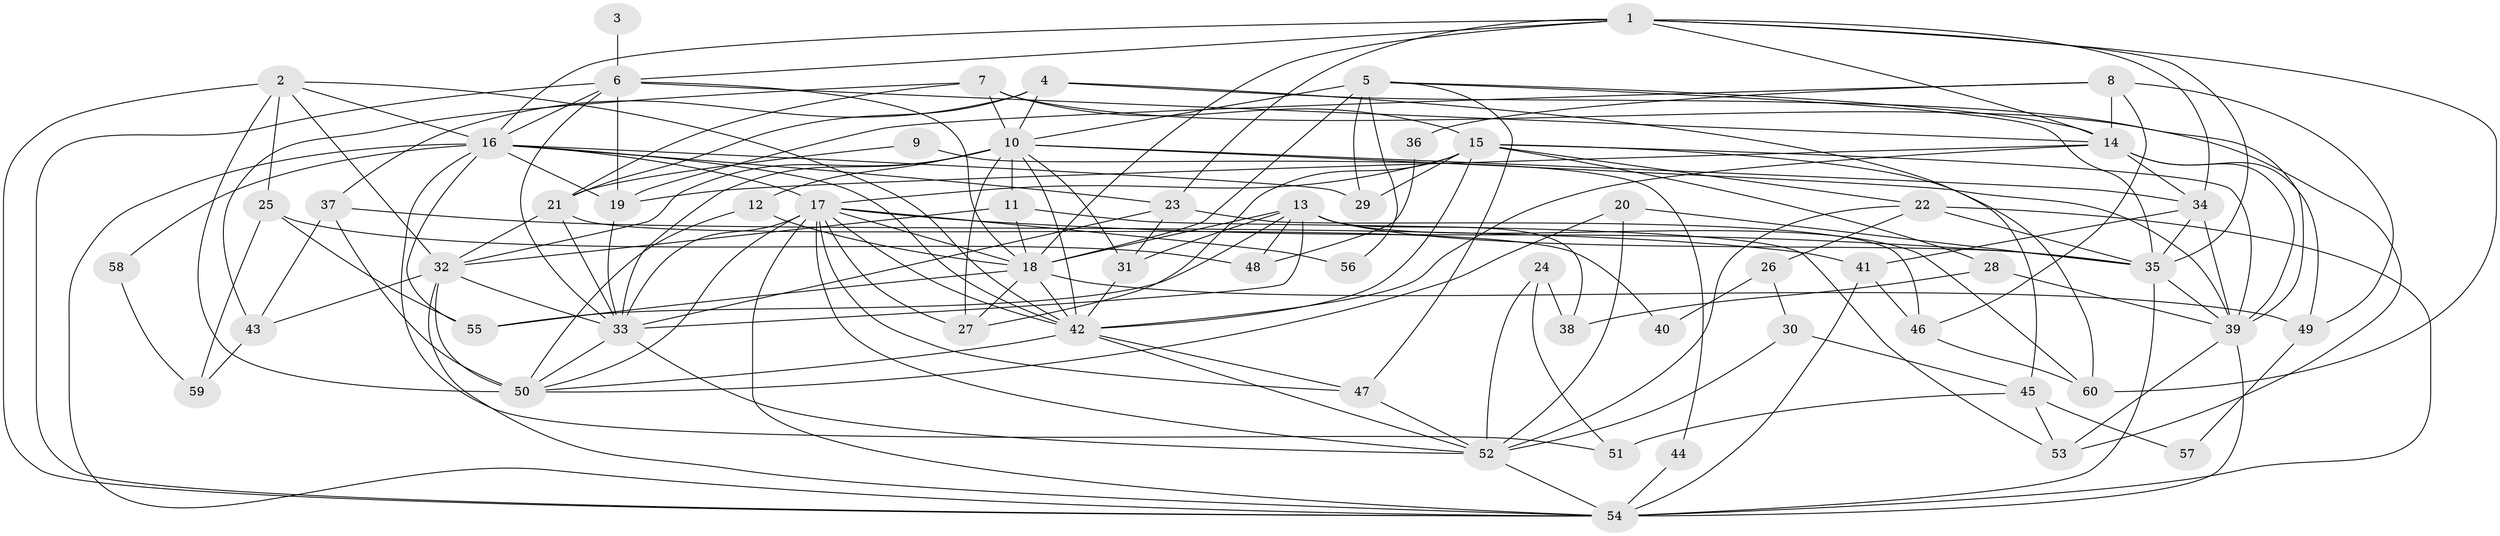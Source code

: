 // original degree distribution, {3: 0.21008403361344538, 6: 0.10084033613445378, 2: 0.16806722689075632, 5: 0.226890756302521, 4: 0.2605042016806723, 7: 0.025210084033613446, 9: 0.008403361344537815}
// Generated by graph-tools (version 1.1) at 2025/51/03/04/25 22:51:03]
// undirected, 60 vertices, 162 edges
graph export_dot {
  node [color=gray90,style=filled];
  1;
  2;
  3;
  4;
  5;
  6;
  7;
  8;
  9;
  10;
  11;
  12;
  13;
  14;
  15;
  16;
  17;
  18;
  19;
  20;
  21;
  22;
  23;
  24;
  25;
  26;
  27;
  28;
  29;
  30;
  31;
  32;
  33;
  34;
  35;
  36;
  37;
  38;
  39;
  40;
  41;
  42;
  43;
  44;
  45;
  46;
  47;
  48;
  49;
  50;
  51;
  52;
  53;
  54;
  55;
  56;
  57;
  58;
  59;
  60;
  1 -- 6 [weight=1.0];
  1 -- 14 [weight=1.0];
  1 -- 16 [weight=1.0];
  1 -- 18 [weight=1.0];
  1 -- 23 [weight=1.0];
  1 -- 34 [weight=1.0];
  1 -- 35 [weight=1.0];
  1 -- 60 [weight=1.0];
  2 -- 16 [weight=1.0];
  2 -- 25 [weight=1.0];
  2 -- 32 [weight=1.0];
  2 -- 42 [weight=1.0];
  2 -- 50 [weight=1.0];
  2 -- 54 [weight=1.0];
  3 -- 6 [weight=2.0];
  4 -- 10 [weight=1.0];
  4 -- 21 [weight=1.0];
  4 -- 37 [weight=1.0];
  4 -- 39 [weight=1.0];
  4 -- 45 [weight=1.0];
  5 -- 10 [weight=1.0];
  5 -- 14 [weight=1.0];
  5 -- 18 [weight=1.0];
  5 -- 29 [weight=1.0];
  5 -- 35 [weight=1.0];
  5 -- 47 [weight=1.0];
  5 -- 56 [weight=1.0];
  6 -- 14 [weight=1.0];
  6 -- 16 [weight=1.0];
  6 -- 18 [weight=1.0];
  6 -- 19 [weight=1.0];
  6 -- 33 [weight=1.0];
  6 -- 54 [weight=1.0];
  7 -- 10 [weight=2.0];
  7 -- 15 [weight=2.0];
  7 -- 21 [weight=1.0];
  7 -- 43 [weight=1.0];
  7 -- 53 [weight=1.0];
  8 -- 14 [weight=1.0];
  8 -- 19 [weight=1.0];
  8 -- 36 [weight=1.0];
  8 -- 46 [weight=1.0];
  8 -- 49 [weight=1.0];
  9 -- 21 [weight=1.0];
  9 -- 44 [weight=1.0];
  10 -- 11 [weight=3.0];
  10 -- 12 [weight=2.0];
  10 -- 27 [weight=1.0];
  10 -- 31 [weight=2.0];
  10 -- 32 [weight=1.0];
  10 -- 33 [weight=1.0];
  10 -- 34 [weight=1.0];
  10 -- 39 [weight=1.0];
  10 -- 42 [weight=1.0];
  11 -- 18 [weight=1.0];
  11 -- 32 [weight=1.0];
  11 -- 53 [weight=1.0];
  12 -- 18 [weight=1.0];
  12 -- 50 [weight=1.0];
  13 -- 18 [weight=1.0];
  13 -- 31 [weight=1.0];
  13 -- 33 [weight=2.0];
  13 -- 35 [weight=1.0];
  13 -- 38 [weight=1.0];
  13 -- 48 [weight=1.0];
  13 -- 55 [weight=1.0];
  13 -- 60 [weight=1.0];
  14 -- 19 [weight=1.0];
  14 -- 34 [weight=1.0];
  14 -- 39 [weight=1.0];
  14 -- 42 [weight=1.0];
  14 -- 49 [weight=1.0];
  15 -- 17 [weight=1.0];
  15 -- 22 [weight=1.0];
  15 -- 27 [weight=1.0];
  15 -- 28 [weight=1.0];
  15 -- 29 [weight=1.0];
  15 -- 39 [weight=1.0];
  15 -- 42 [weight=1.0];
  15 -- 60 [weight=1.0];
  16 -- 17 [weight=1.0];
  16 -- 19 [weight=1.0];
  16 -- 23 [weight=2.0];
  16 -- 29 [weight=1.0];
  16 -- 42 [weight=1.0];
  16 -- 51 [weight=1.0];
  16 -- 54 [weight=1.0];
  16 -- 55 [weight=2.0];
  16 -- 58 [weight=1.0];
  17 -- 18 [weight=1.0];
  17 -- 27 [weight=1.0];
  17 -- 33 [weight=1.0];
  17 -- 35 [weight=1.0];
  17 -- 42 [weight=1.0];
  17 -- 47 [weight=1.0];
  17 -- 50 [weight=1.0];
  17 -- 52 [weight=1.0];
  17 -- 54 [weight=2.0];
  17 -- 56 [weight=1.0];
  18 -- 27 [weight=1.0];
  18 -- 42 [weight=1.0];
  18 -- 49 [weight=1.0];
  18 -- 55 [weight=1.0];
  19 -- 33 [weight=1.0];
  20 -- 35 [weight=1.0];
  20 -- 50 [weight=1.0];
  20 -- 52 [weight=1.0];
  21 -- 32 [weight=1.0];
  21 -- 33 [weight=1.0];
  21 -- 40 [weight=1.0];
  22 -- 26 [weight=1.0];
  22 -- 35 [weight=1.0];
  22 -- 52 [weight=1.0];
  22 -- 54 [weight=2.0];
  23 -- 31 [weight=2.0];
  23 -- 33 [weight=1.0];
  23 -- 46 [weight=1.0];
  24 -- 38 [weight=1.0];
  24 -- 51 [weight=1.0];
  24 -- 52 [weight=1.0];
  25 -- 48 [weight=1.0];
  25 -- 55 [weight=1.0];
  25 -- 59 [weight=1.0];
  26 -- 30 [weight=1.0];
  26 -- 40 [weight=1.0];
  28 -- 38 [weight=1.0];
  28 -- 39 [weight=1.0];
  30 -- 45 [weight=1.0];
  30 -- 52 [weight=1.0];
  31 -- 42 [weight=1.0];
  32 -- 33 [weight=1.0];
  32 -- 43 [weight=1.0];
  32 -- 50 [weight=2.0];
  32 -- 54 [weight=1.0];
  33 -- 50 [weight=1.0];
  33 -- 52 [weight=1.0];
  34 -- 35 [weight=1.0];
  34 -- 39 [weight=1.0];
  34 -- 41 [weight=1.0];
  35 -- 39 [weight=1.0];
  35 -- 54 [weight=1.0];
  36 -- 48 [weight=1.0];
  37 -- 41 [weight=1.0];
  37 -- 43 [weight=1.0];
  37 -- 50 [weight=1.0];
  39 -- 53 [weight=1.0];
  39 -- 54 [weight=1.0];
  41 -- 46 [weight=1.0];
  41 -- 54 [weight=1.0];
  42 -- 47 [weight=1.0];
  42 -- 50 [weight=1.0];
  42 -- 52 [weight=1.0];
  43 -- 59 [weight=1.0];
  44 -- 54 [weight=2.0];
  45 -- 51 [weight=1.0];
  45 -- 53 [weight=1.0];
  45 -- 57 [weight=1.0];
  46 -- 60 [weight=1.0];
  47 -- 52 [weight=1.0];
  49 -- 57 [weight=1.0];
  52 -- 54 [weight=1.0];
  58 -- 59 [weight=1.0];
}
